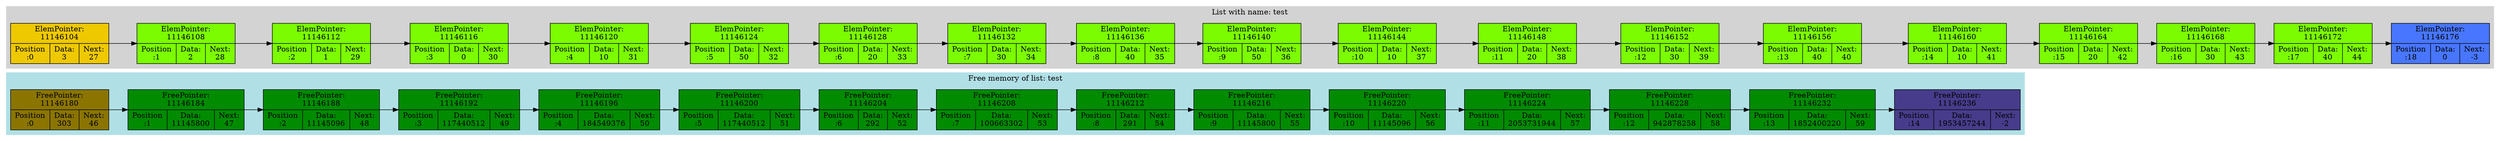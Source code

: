 digraph G{
subgraph clustermem {
style=filled;
color=powderblue;
f0 [shape=record, label="FreePointer:\n11146180 | {Position\n:0 | Data:\n303 | Next:\n46}",style="filled",fillcolor="gold4"];
f0->f1
f1 [shape=record, label="FreePointer:\n11146184 | {Position\n:1 | Data:\n11145800 | Next:\n47}",style="filled",fillcolor="green4"];
f1->f2
f2 [shape=record, label="FreePointer:\n11146188 | {Position\n:2 | Data:\n11145096 | Next:\n48}",style="filled",fillcolor="green4"];
f2->f3
f3 [shape=record, label="FreePointer:\n11146192 | {Position\n:3 | Data:\n117440512 | Next:\n49}",style="filled",fillcolor="green4"];
f3->f4
f4 [shape=record, label="FreePointer:\n11146196 | {Position\n:4 | Data:\n184549376 | Next:\n50}",style="filled",fillcolor="green4"];
f4->f5
f5 [shape=record, label="FreePointer:\n11146200 | {Position\n:5 | Data:\n117440512 | Next:\n51}",style="filled",fillcolor="green4"];
f5->f6
f6 [shape=record, label="FreePointer:\n11146204 | {Position\n:6 | Data:\n292 | Next:\n52}",style="filled",fillcolor="green4"];
f6->f7
f7 [shape=record, label="FreePointer:\n11146208 | {Position\n:7 | Data:\n100663302 | Next:\n53}",style="filled",fillcolor="green4"];
f7->f8
f8 [shape=record, label="FreePointer:\n11146212 | {Position\n:8 | Data:\n291 | Next:\n54}",style="filled",fillcolor="green4"];
f8->f9
f9 [shape=record, label="FreePointer:\n11146216 | {Position\n:9 | Data:\n11145800 | Next:\n55}",style="filled",fillcolor="green4"];
f9->f10
f10 [shape=record, label="FreePointer:\n11146220 | {Position\n:10 | Data:\n11145096 | Next:\n56}",style="filled",fillcolor="green4"];
f10->f11
f11 [shape=record, label="FreePointer:\n11146224 | {Position\n:11 | Data:\n2053731944 | Next:\n57}",style="filled",fillcolor="green4"];
f11->f12
f12 [shape=record, label="FreePointer:\n11146228 | {Position\n:12 | Data:\n942878258 | Next:\n58}",style="filled",fillcolor="green4"];
f12->f13
f13 [shape=record, label="FreePointer:\n11146232 | {Position\n:13 | Data:\n1852400220 | Next:\n59}",style="filled",fillcolor="green4"];
f13->f14
f14 [shape=record, label="FreePointer:\n11146236 | {Position\n:14 | Data:\n1953457244 | Next:\n-2}",style="filled",fillcolor="slateblue4"];
label = "Free memory of list: test"}
rankdir=LR;
subgraph clusterlist {
style=filled;
color=lightgrey;
0 [shape=record, label="ElemPointer:\n11146104 | {Position\n:0 | Data:\n3 | Next:\n27}",style="filled",fillcolor="gold2"];
0->1
1 [shape=record, label="ElemPointer:\n11146108 | {Position\n:1 | Data:\n2 | Next:\n28}",style="filled",fillcolor="lawngreen"];
1->2
2 [shape=record, label="ElemPointer:\n11146112 | {Position\n:2 | Data:\n1 | Next:\n29}",style="filled",fillcolor="lawngreen"];
2->3
3 [shape=record, label="ElemPointer:\n11146116 | {Position\n:3 | Data:\n0 | Next:\n30}",style="filled",fillcolor="lawngreen"];
3->4
4 [shape=record, label="ElemPointer:\n11146120 | {Position\n:4 | Data:\n10 | Next:\n31}",style="filled",fillcolor="lawngreen"];
4->5
5 [shape=record, label="ElemPointer:\n11146124 | {Position\n:5 | Data:\n50 | Next:\n32}",style="filled",fillcolor="lawngreen"];
5->6
6 [shape=record, label="ElemPointer:\n11146128 | {Position\n:6 | Data:\n20 | Next:\n33}",style="filled",fillcolor="lawngreen"];
6->7
7 [shape=record, label="ElemPointer:\n11146132 | {Position\n:7 | Data:\n30 | Next:\n34}",style="filled",fillcolor="lawngreen"];
7->8
8 [shape=record, label="ElemPointer:\n11146136 | {Position\n:8 | Data:\n40 | Next:\n35}",style="filled",fillcolor="lawngreen"];
8->9
9 [shape=record, label="ElemPointer:\n11146140 | {Position\n:9 | Data:\n50 | Next:\n36}",style="filled",fillcolor="lawngreen"];
9->10
10 [shape=record, label="ElemPointer:\n11146144 | {Position\n:10 | Data:\n10 | Next:\n37}",style="filled",fillcolor="lawngreen"];
10->11
11 [shape=record, label="ElemPointer:\n11146148 | {Position\n:11 | Data:\n20 | Next:\n38}",style="filled",fillcolor="lawngreen"];
11->12
12 [shape=record, label="ElemPointer:\n11146152 | {Position\n:12 | Data:\n30 | Next:\n39}",style="filled",fillcolor="lawngreen"];
12->13
13 [shape=record, label="ElemPointer:\n11146156 | {Position\n:13 | Data:\n40 | Next:\n40}",style="filled",fillcolor="lawngreen"];
13->14
14 [shape=record, label="ElemPointer:\n11146160 | {Position\n:14 | Data:\n10 | Next:\n41}",style="filled",fillcolor="lawngreen"];
14->15
15 [shape=record, label="ElemPointer:\n11146164 | {Position\n:15 | Data:\n20 | Next:\n42}",style="filled",fillcolor="lawngreen"];
15->16
16 [shape=record, label="ElemPointer:\n11146168 | {Position\n:16 | Data:\n30 | Next:\n43}",style="filled",fillcolor="lawngreen"];
16->17
17 [shape=record, label="ElemPointer:\n11146172 | {Position\n:17 | Data:\n40 | Next:\n44}",style="filled",fillcolor="lawngreen"];
17->18
18 [shape=record, label="ElemPointer:\n11146176 | {Position\n:18 | Data:\n0 | Next:\n-3}",style="filled",fillcolor="royalblue1"];
label = "List with name: test"}
}

